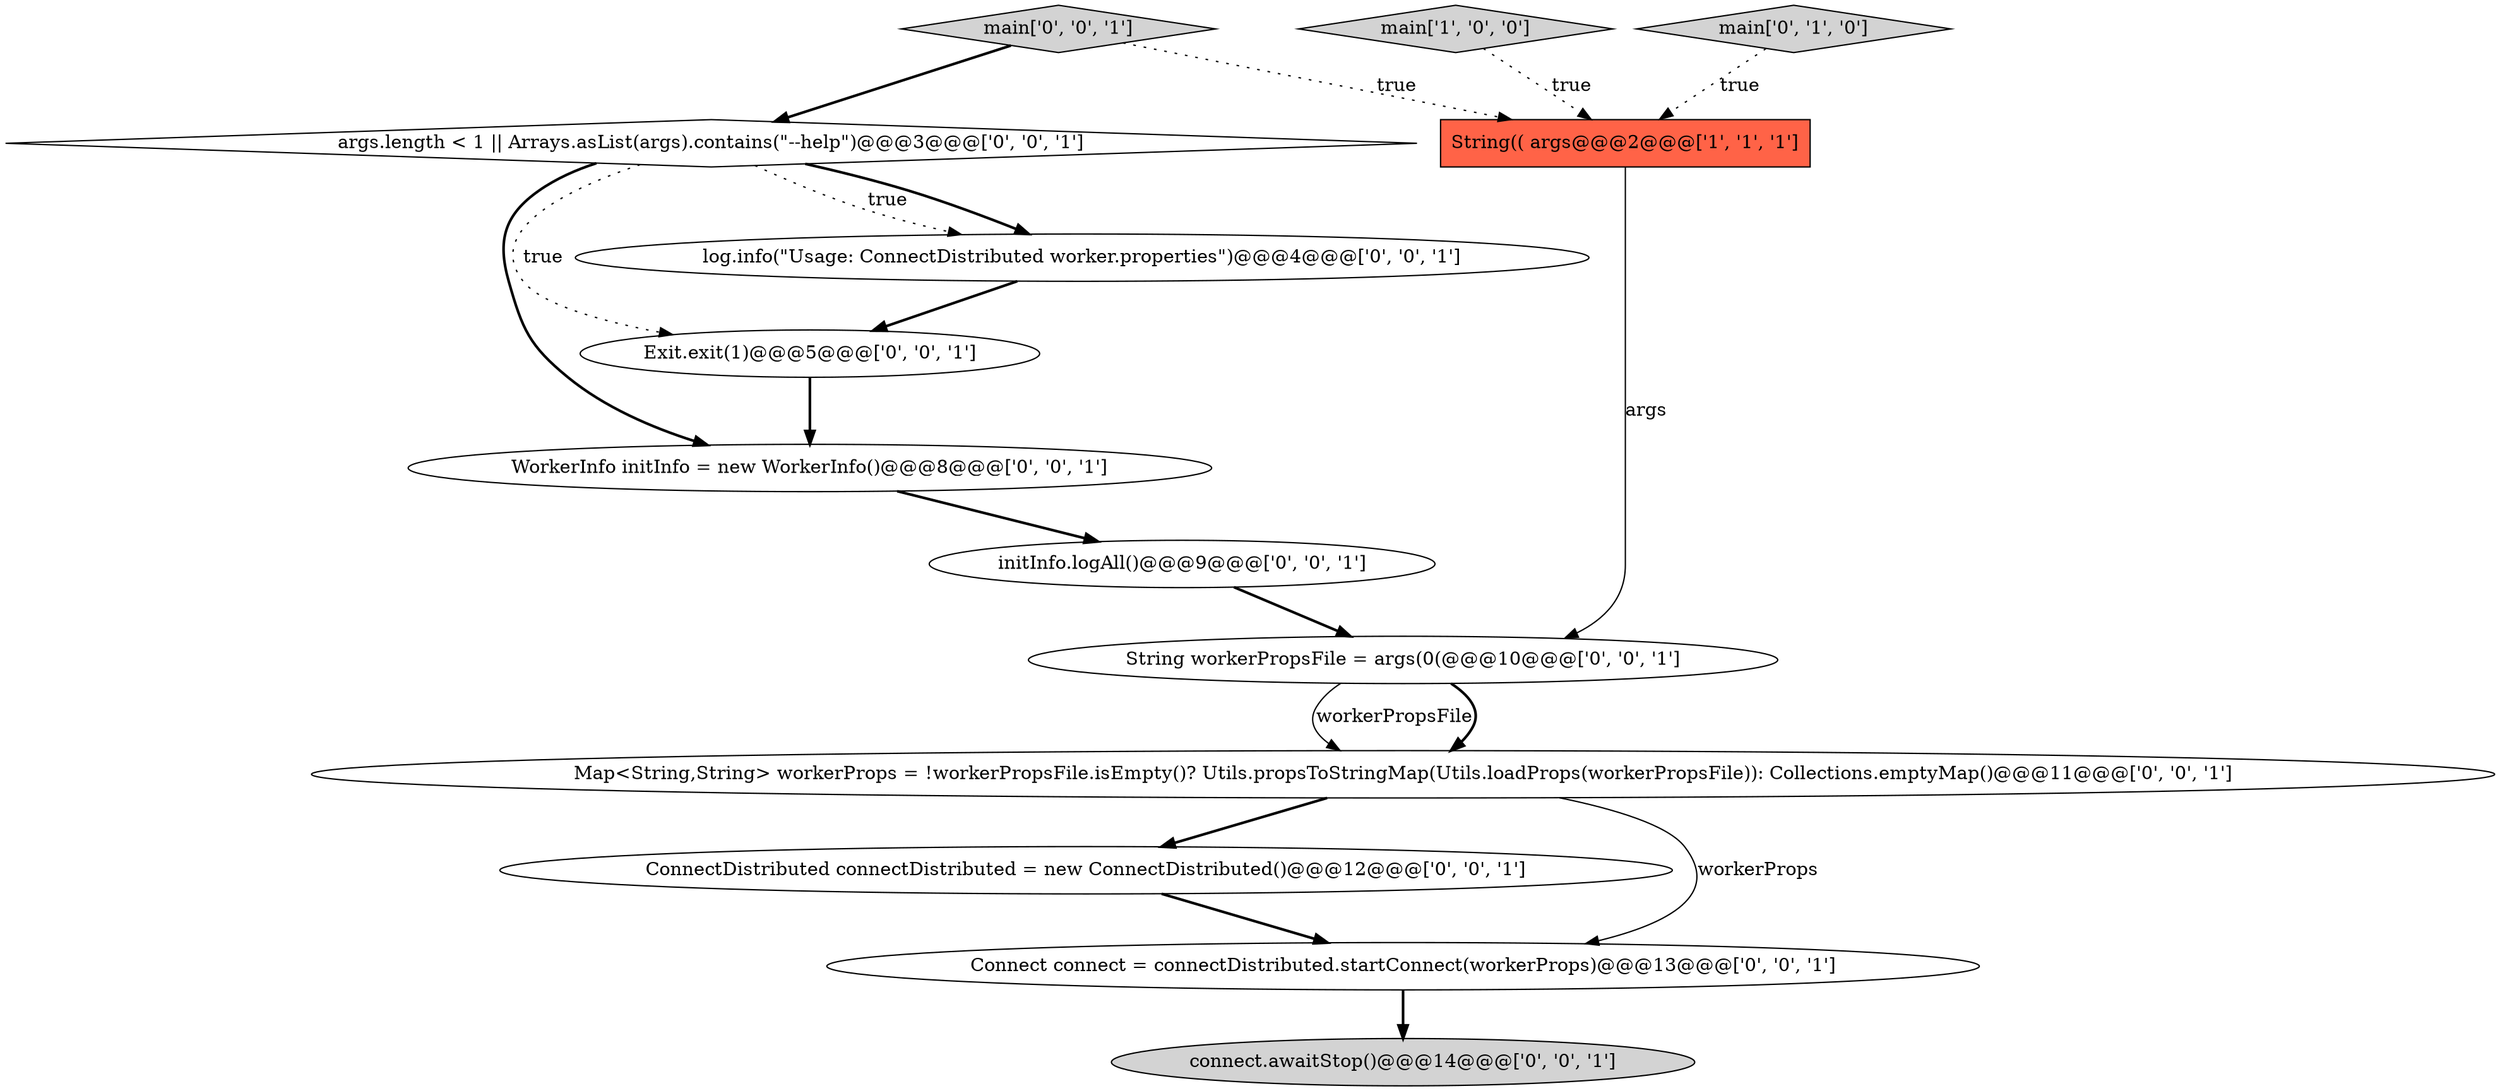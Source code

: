 digraph {
8 [style = filled, label = "connect.awaitStop()@@@14@@@['0', '0', '1']", fillcolor = lightgray, shape = ellipse image = "AAA0AAABBB3BBB"];
6 [style = filled, label = "ConnectDistributed connectDistributed = new ConnectDistributed()@@@12@@@['0', '0', '1']", fillcolor = white, shape = ellipse image = "AAA0AAABBB3BBB"];
4 [style = filled, label = "String workerPropsFile = args(0(@@@10@@@['0', '0', '1']", fillcolor = white, shape = ellipse image = "AAA0AAABBB3BBB"];
13 [style = filled, label = "args.length < 1 || Arrays.asList(args).contains(\"--help\")@@@3@@@['0', '0', '1']", fillcolor = white, shape = diamond image = "AAA0AAABBB3BBB"];
12 [style = filled, label = "Connect connect = connectDistributed.startConnect(workerProps)@@@13@@@['0', '0', '1']", fillcolor = white, shape = ellipse image = "AAA0AAABBB3BBB"];
7 [style = filled, label = "Map<String,String> workerProps = !workerPropsFile.isEmpty()? Utils.propsToStringMap(Utils.loadProps(workerPropsFile)): Collections.emptyMap()@@@11@@@['0', '0', '1']", fillcolor = white, shape = ellipse image = "AAA0AAABBB3BBB"];
3 [style = filled, label = "WorkerInfo initInfo = new WorkerInfo()@@@8@@@['0', '0', '1']", fillcolor = white, shape = ellipse image = "AAA0AAABBB3BBB"];
1 [style = filled, label = "main['1', '0', '0']", fillcolor = lightgray, shape = diamond image = "AAA0AAABBB1BBB"];
5 [style = filled, label = "main['0', '0', '1']", fillcolor = lightgray, shape = diamond image = "AAA0AAABBB3BBB"];
2 [style = filled, label = "main['0', '1', '0']", fillcolor = lightgray, shape = diamond image = "AAA0AAABBB2BBB"];
9 [style = filled, label = "initInfo.logAll()@@@9@@@['0', '0', '1']", fillcolor = white, shape = ellipse image = "AAA0AAABBB3BBB"];
11 [style = filled, label = "Exit.exit(1)@@@5@@@['0', '0', '1']", fillcolor = white, shape = ellipse image = "AAA0AAABBB3BBB"];
0 [style = filled, label = "String(( args@@@2@@@['1', '1', '1']", fillcolor = tomato, shape = box image = "AAA0AAABBB1BBB"];
10 [style = filled, label = "log.info(\"Usage: ConnectDistributed worker.properties\")@@@4@@@['0', '0', '1']", fillcolor = white, shape = ellipse image = "AAA0AAABBB3BBB"];
13->3 [style = bold, label=""];
5->0 [style = dotted, label="true"];
13->11 [style = dotted, label="true"];
11->3 [style = bold, label=""];
7->6 [style = bold, label=""];
2->0 [style = dotted, label="true"];
13->10 [style = dotted, label="true"];
7->12 [style = solid, label="workerProps"];
13->10 [style = bold, label=""];
0->4 [style = solid, label="args"];
4->7 [style = solid, label="workerPropsFile"];
10->11 [style = bold, label=""];
4->7 [style = bold, label=""];
12->8 [style = bold, label=""];
3->9 [style = bold, label=""];
9->4 [style = bold, label=""];
1->0 [style = dotted, label="true"];
5->13 [style = bold, label=""];
6->12 [style = bold, label=""];
}
